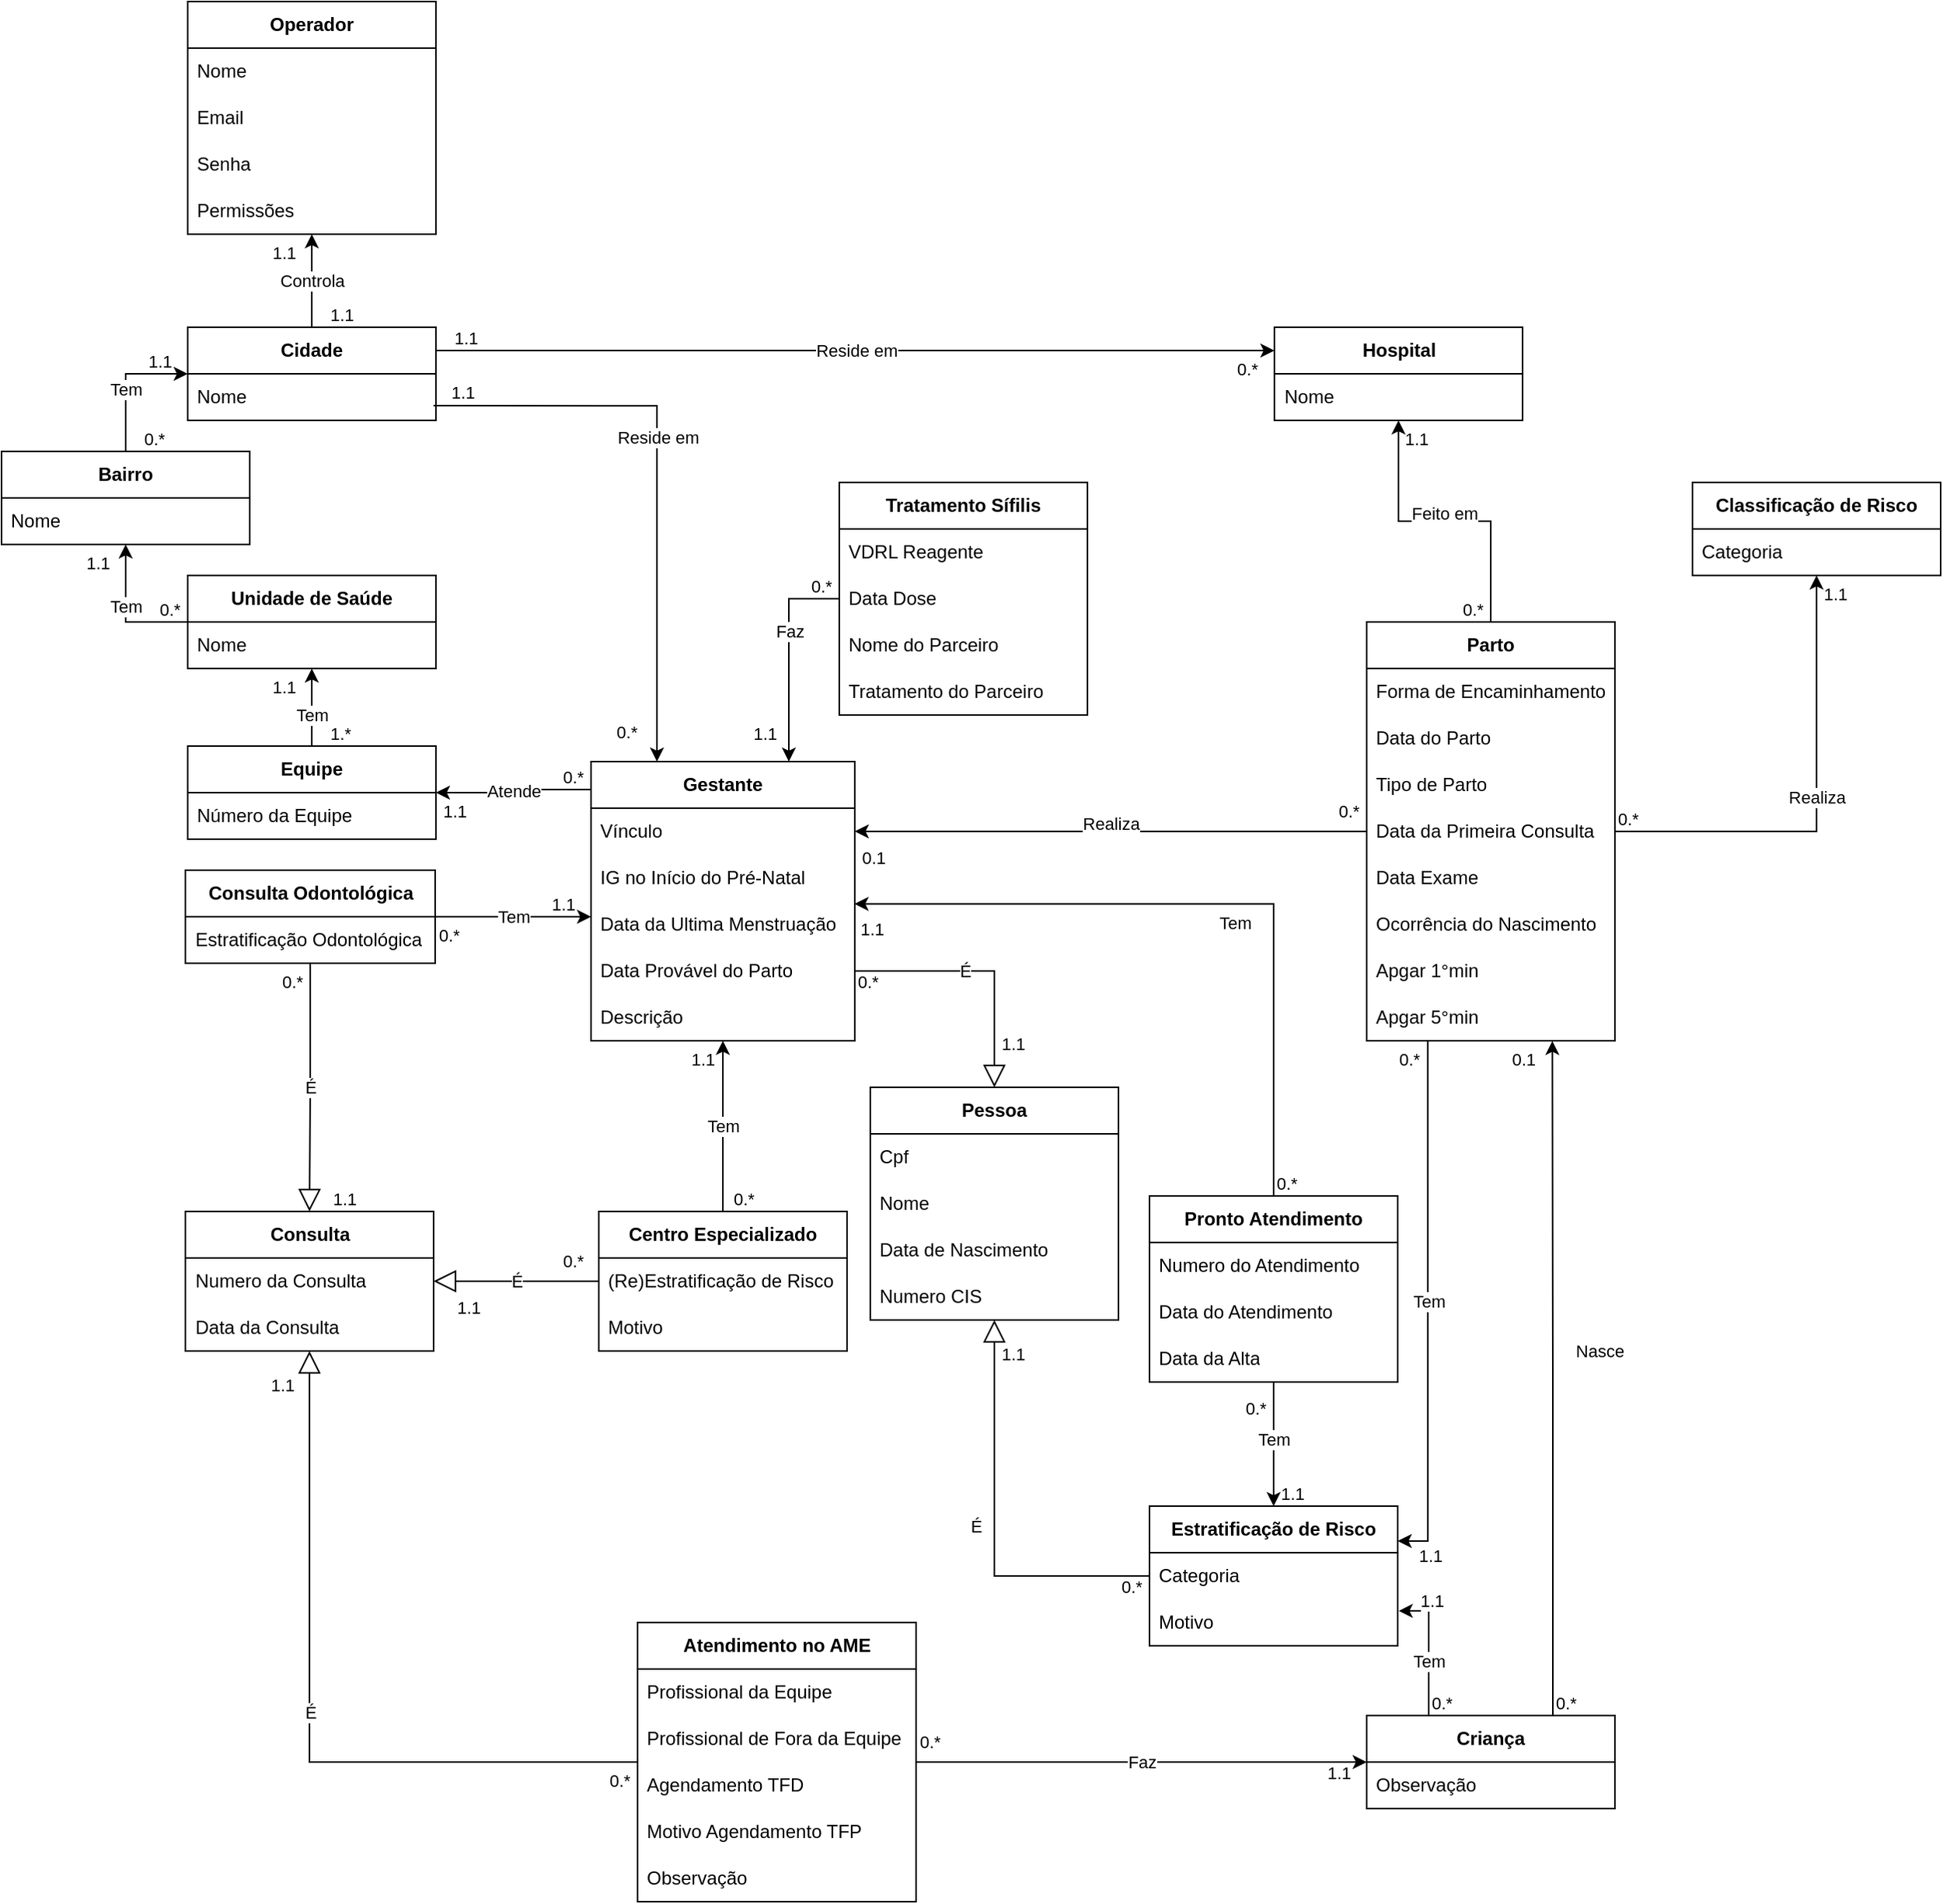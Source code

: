 <mxfile version="24.7.7">
  <diagram name="Page-1" id="a7904f86-f2b4-8e86-fa97-74104820619b">
    <mxGraphModel dx="1395" dy="624" grid="1" gridSize="10" guides="1" tooltips="1" connect="1" arrows="1" fold="1" page="1" pageScale="1" pageWidth="1100" pageHeight="850" background="none" math="0" shadow="0">
      <root>
        <mxCell id="0" />
        <mxCell id="1" parent="0" />
        <mxCell id="aXAF0FD7jm9cenvR7DQU-1" value="&lt;b&gt;Operador&lt;/b&gt;" style="swimlane;fontStyle=0;childLayout=stackLayout;horizontal=1;startSize=30;horizontalStack=0;resizeParent=1;resizeParentMax=0;resizeLast=0;collapsible=1;marginBottom=0;whiteSpace=wrap;html=1;" parent="1" vertex="1">
          <mxGeometry x="240" y="40" width="160" height="150" as="geometry" />
        </mxCell>
        <mxCell id="aXAF0FD7jm9cenvR7DQU-2" value="Nome" style="text;strokeColor=none;fillColor=none;align=left;verticalAlign=middle;spacingLeft=4;spacingRight=4;overflow=hidden;points=[[0,0.5],[1,0.5]];portConstraint=eastwest;rotatable=0;whiteSpace=wrap;html=1;" parent="aXAF0FD7jm9cenvR7DQU-1" vertex="1">
          <mxGeometry y="30" width="160" height="30" as="geometry" />
        </mxCell>
        <mxCell id="aXAF0FD7jm9cenvR7DQU-5" value="Email" style="text;strokeColor=none;fillColor=none;align=left;verticalAlign=middle;spacingLeft=4;spacingRight=4;overflow=hidden;points=[[0,0.5],[1,0.5]];portConstraint=eastwest;rotatable=0;whiteSpace=wrap;html=1;" parent="aXAF0FD7jm9cenvR7DQU-1" vertex="1">
          <mxGeometry y="60" width="160" height="30" as="geometry" />
        </mxCell>
        <mxCell id="aXAF0FD7jm9cenvR7DQU-3" value="Senha" style="text;strokeColor=none;fillColor=none;align=left;verticalAlign=middle;spacingLeft=4;spacingRight=4;overflow=hidden;points=[[0,0.5],[1,0.5]];portConstraint=eastwest;rotatable=0;whiteSpace=wrap;html=1;" parent="aXAF0FD7jm9cenvR7DQU-1" vertex="1">
          <mxGeometry y="90" width="160" height="30" as="geometry" />
        </mxCell>
        <mxCell id="aXAF0FD7jm9cenvR7DQU-4" value="Permissões" style="text;strokeColor=none;fillColor=none;align=left;verticalAlign=middle;spacingLeft=4;spacingRight=4;overflow=hidden;points=[[0,0.5],[1,0.5]];portConstraint=eastwest;rotatable=0;whiteSpace=wrap;html=1;" parent="aXAF0FD7jm9cenvR7DQU-1" vertex="1">
          <mxGeometry y="120" width="160" height="30" as="geometry" />
        </mxCell>
        <mxCell id="aXAF0FD7jm9cenvR7DQU-7" value="&lt;b&gt;Cidade&lt;br&gt;&lt;/b&gt;" style="swimlane;fontStyle=0;childLayout=stackLayout;horizontal=1;startSize=30;horizontalStack=0;resizeParent=1;resizeParentMax=0;resizeLast=0;collapsible=1;marginBottom=0;whiteSpace=wrap;html=1;" parent="1" vertex="1">
          <mxGeometry x="240" y="250" width="160" height="60" as="geometry" />
        </mxCell>
        <mxCell id="aXAF0FD7jm9cenvR7DQU-8" value="Nome" style="text;strokeColor=none;fillColor=none;align=left;verticalAlign=middle;spacingLeft=4;spacingRight=4;overflow=hidden;points=[[0,0.5],[1,0.5]];portConstraint=eastwest;rotatable=0;whiteSpace=wrap;html=1;" parent="aXAF0FD7jm9cenvR7DQU-7" vertex="1">
          <mxGeometry y="30" width="160" height="30" as="geometry" />
        </mxCell>
        <mxCell id="aXAF0FD7jm9cenvR7DQU-16" value="" style="endArrow=classic;html=1;rounded=0;" parent="1" source="aXAF0FD7jm9cenvR7DQU-7" target="aXAF0FD7jm9cenvR7DQU-1" edge="1">
          <mxGeometry relative="1" as="geometry">
            <mxPoint x="410" y="270" as="sourcePoint" />
            <mxPoint x="570" y="270" as="targetPoint" />
          </mxGeometry>
        </mxCell>
        <mxCell id="aXAF0FD7jm9cenvR7DQU-17" value="Controla" style="edgeLabel;resizable=0;html=1;;align=center;verticalAlign=middle;" parent="aXAF0FD7jm9cenvR7DQU-16" connectable="0" vertex="1">
          <mxGeometry relative="1" as="geometry" />
        </mxCell>
        <mxCell id="aXAF0FD7jm9cenvR7DQU-18" value="1.1" style="edgeLabel;resizable=0;html=1;;align=left;verticalAlign=bottom;" parent="aXAF0FD7jm9cenvR7DQU-16" connectable="0" vertex="1">
          <mxGeometry x="-1" relative="1" as="geometry">
            <mxPoint x="10" as="offset" />
          </mxGeometry>
        </mxCell>
        <mxCell id="aXAF0FD7jm9cenvR7DQU-19" value="1.1" style="edgeLabel;resizable=0;html=1;;align=right;verticalAlign=bottom;rotation=0;" parent="aXAF0FD7jm9cenvR7DQU-16" connectable="0" vertex="1">
          <mxGeometry x="1" relative="1" as="geometry">
            <mxPoint x="-10" y="20" as="offset" />
          </mxGeometry>
        </mxCell>
        <mxCell id="aXAF0FD7jm9cenvR7DQU-22" value="&lt;b&gt;Bairro&lt;/b&gt;" style="swimlane;fontStyle=0;childLayout=stackLayout;horizontal=1;startSize=30;horizontalStack=0;resizeParent=1;resizeParentMax=0;resizeLast=0;collapsible=1;marginBottom=0;whiteSpace=wrap;html=1;" parent="1" vertex="1">
          <mxGeometry x="120" y="330" width="160" height="60" as="geometry" />
        </mxCell>
        <mxCell id="aXAF0FD7jm9cenvR7DQU-23" value="Nome" style="text;strokeColor=none;fillColor=none;align=left;verticalAlign=middle;spacingLeft=4;spacingRight=4;overflow=hidden;points=[[0,0.5],[1,0.5]];portConstraint=eastwest;rotatable=0;whiteSpace=wrap;html=1;" parent="aXAF0FD7jm9cenvR7DQU-22" vertex="1">
          <mxGeometry y="30" width="160" height="30" as="geometry" />
        </mxCell>
        <mxCell id="aXAF0FD7jm9cenvR7DQU-26" value="" style="endArrow=classic;html=1;rounded=0;edgeStyle=orthogonalEdgeStyle;entryX=0;entryY=0.5;entryDx=0;entryDy=0;" parent="1" source="aXAF0FD7jm9cenvR7DQU-22" target="aXAF0FD7jm9cenvR7DQU-7" edge="1">
          <mxGeometry relative="1" as="geometry">
            <mxPoint x="100" y="270" as="sourcePoint" />
            <mxPoint x="100" y="210" as="targetPoint" />
          </mxGeometry>
        </mxCell>
        <mxCell id="aXAF0FD7jm9cenvR7DQU-27" value="Tem" style="edgeLabel;resizable=0;html=1;;align=center;verticalAlign=middle;" parent="aXAF0FD7jm9cenvR7DQU-26" connectable="0" vertex="1">
          <mxGeometry relative="1" as="geometry">
            <mxPoint y="5" as="offset" />
          </mxGeometry>
        </mxCell>
        <mxCell id="aXAF0FD7jm9cenvR7DQU-28" value="0.*" style="edgeLabel;resizable=0;html=1;;align=left;verticalAlign=bottom;" parent="aXAF0FD7jm9cenvR7DQU-26" connectable="0" vertex="1">
          <mxGeometry x="-1" relative="1" as="geometry">
            <mxPoint x="10" as="offset" />
          </mxGeometry>
        </mxCell>
        <mxCell id="aXAF0FD7jm9cenvR7DQU-29" value="1.1" style="edgeLabel;resizable=0;html=1;;align=right;verticalAlign=bottom;rotation=0;" parent="aXAF0FD7jm9cenvR7DQU-26" connectable="0" vertex="1">
          <mxGeometry x="1" relative="1" as="geometry">
            <mxPoint x="-10" as="offset" />
          </mxGeometry>
        </mxCell>
        <mxCell id="aXAF0FD7jm9cenvR7DQU-31" value="&lt;b&gt;Unidade de Saúde&lt;br&gt;&lt;/b&gt;" style="swimlane;fontStyle=0;childLayout=stackLayout;horizontal=1;startSize=30;horizontalStack=0;resizeParent=1;resizeParentMax=0;resizeLast=0;collapsible=1;marginBottom=0;whiteSpace=wrap;html=1;" parent="1" vertex="1">
          <mxGeometry x="240" y="410" width="160" height="60" as="geometry" />
        </mxCell>
        <mxCell id="aXAF0FD7jm9cenvR7DQU-32" value="Nome" style="text;strokeColor=none;fillColor=none;align=left;verticalAlign=middle;spacingLeft=4;spacingRight=4;overflow=hidden;points=[[0,0.5],[1,0.5]];portConstraint=eastwest;rotatable=0;whiteSpace=wrap;html=1;" parent="aXAF0FD7jm9cenvR7DQU-31" vertex="1">
          <mxGeometry y="30" width="160" height="30" as="geometry" />
        </mxCell>
        <mxCell id="aXAF0FD7jm9cenvR7DQU-39" value="" style="endArrow=classic;html=1;rounded=0;edgeStyle=orthogonalEdgeStyle;exitX=0;exitY=0.5;exitDx=0;exitDy=0;" parent="1" source="aXAF0FD7jm9cenvR7DQU-31" target="aXAF0FD7jm9cenvR7DQU-22" edge="1">
          <mxGeometry relative="1" as="geometry">
            <mxPoint x="210" y="340" as="sourcePoint" />
            <mxPoint x="250" y="290" as="targetPoint" />
          </mxGeometry>
        </mxCell>
        <mxCell id="aXAF0FD7jm9cenvR7DQU-40" value="Tem" style="edgeLabel;resizable=0;html=1;;align=center;verticalAlign=middle;" parent="aXAF0FD7jm9cenvR7DQU-39" connectable="0" vertex="1">
          <mxGeometry relative="1" as="geometry">
            <mxPoint y="-5" as="offset" />
          </mxGeometry>
        </mxCell>
        <mxCell id="aXAF0FD7jm9cenvR7DQU-41" value="0.*" style="edgeLabel;resizable=0;html=1;;align=left;verticalAlign=bottom;" parent="aXAF0FD7jm9cenvR7DQU-39" connectable="0" vertex="1">
          <mxGeometry x="-1" relative="1" as="geometry">
            <mxPoint x="-20" as="offset" />
          </mxGeometry>
        </mxCell>
        <mxCell id="aXAF0FD7jm9cenvR7DQU-42" value="1.1" style="edgeLabel;resizable=0;html=1;;align=right;verticalAlign=bottom;rotation=0;" parent="aXAF0FD7jm9cenvR7DQU-39" connectable="0" vertex="1">
          <mxGeometry x="1" relative="1" as="geometry">
            <mxPoint x="-10" y="20" as="offset" />
          </mxGeometry>
        </mxCell>
        <mxCell id="aXAF0FD7jm9cenvR7DQU-48" value="&lt;div&gt;&lt;b&gt;Equipe&lt;/b&gt;&lt;/div&gt;" style="swimlane;fontStyle=0;childLayout=stackLayout;horizontal=1;startSize=30;horizontalStack=0;resizeParent=1;resizeParentMax=0;resizeLast=0;collapsible=1;marginBottom=0;whiteSpace=wrap;html=1;" parent="1" vertex="1">
          <mxGeometry x="240" y="520" width="160" height="60" as="geometry" />
        </mxCell>
        <mxCell id="aXAF0FD7jm9cenvR7DQU-49" value="Número da Equipe" style="text;strokeColor=none;fillColor=none;align=left;verticalAlign=middle;spacingLeft=4;spacingRight=4;overflow=hidden;points=[[0,0.5],[1,0.5]];portConstraint=eastwest;rotatable=0;whiteSpace=wrap;html=1;" parent="aXAF0FD7jm9cenvR7DQU-48" vertex="1">
          <mxGeometry y="30" width="160" height="30" as="geometry" />
        </mxCell>
        <mxCell id="aXAF0FD7jm9cenvR7DQU-50" value="" style="endArrow=classic;html=1;rounded=0;edgeStyle=orthogonalEdgeStyle;" parent="1" source="aXAF0FD7jm9cenvR7DQU-48" target="aXAF0FD7jm9cenvR7DQU-31" edge="1">
          <mxGeometry relative="1" as="geometry">
            <mxPoint x="250" y="450" as="sourcePoint" />
            <mxPoint x="210" y="400" as="targetPoint" />
          </mxGeometry>
        </mxCell>
        <mxCell id="aXAF0FD7jm9cenvR7DQU-51" value="Tem" style="edgeLabel;resizable=0;html=1;;align=center;verticalAlign=middle;" parent="aXAF0FD7jm9cenvR7DQU-50" connectable="0" vertex="1">
          <mxGeometry relative="1" as="geometry">
            <mxPoint y="5" as="offset" />
          </mxGeometry>
        </mxCell>
        <mxCell id="aXAF0FD7jm9cenvR7DQU-52" value="1.*" style="edgeLabel;resizable=0;html=1;;align=left;verticalAlign=bottom;" parent="aXAF0FD7jm9cenvR7DQU-50" connectable="0" vertex="1">
          <mxGeometry x="-1" relative="1" as="geometry">
            <mxPoint x="10" as="offset" />
          </mxGeometry>
        </mxCell>
        <mxCell id="aXAF0FD7jm9cenvR7DQU-53" value="1.1" style="edgeLabel;resizable=0;html=1;;align=right;verticalAlign=bottom;rotation=0;" parent="aXAF0FD7jm9cenvR7DQU-50" connectable="0" vertex="1">
          <mxGeometry x="1" relative="1" as="geometry">
            <mxPoint x="-10" y="20" as="offset" />
          </mxGeometry>
        </mxCell>
        <mxCell id="aXAF0FD7jm9cenvR7DQU-55" value="&lt;b&gt;Hospital&lt;/b&gt;" style="swimlane;fontStyle=0;childLayout=stackLayout;horizontal=1;startSize=30;horizontalStack=0;resizeParent=1;resizeParentMax=0;resizeLast=0;collapsible=1;marginBottom=0;whiteSpace=wrap;html=1;" parent="1" vertex="1">
          <mxGeometry x="940.5" y="250" width="160" height="60" as="geometry" />
        </mxCell>
        <mxCell id="aXAF0FD7jm9cenvR7DQU-56" value="Nome" style="text;strokeColor=none;fillColor=none;align=left;verticalAlign=middle;spacingLeft=4;spacingRight=4;overflow=hidden;points=[[0,0.5],[1,0.5]];portConstraint=eastwest;rotatable=0;whiteSpace=wrap;html=1;" parent="aXAF0FD7jm9cenvR7DQU-55" vertex="1">
          <mxGeometry y="30" width="160" height="30" as="geometry" />
        </mxCell>
        <mxCell id="aXAF0FD7jm9cenvR7DQU-64" value="&lt;b&gt;Gestante&lt;br&gt;&lt;/b&gt;" style="swimlane;fontStyle=0;childLayout=stackLayout;horizontal=1;startSize=30;horizontalStack=0;resizeParent=1;resizeParentMax=0;resizeLast=0;collapsible=1;marginBottom=0;whiteSpace=wrap;html=1;" parent="1" vertex="1">
          <mxGeometry x="500" y="530" width="170" height="180" as="geometry" />
        </mxCell>
        <mxCell id="aXAF0FD7jm9cenvR7DQU-75" value="Vínculo" style="text;strokeColor=none;fillColor=none;align=left;verticalAlign=middle;spacingLeft=4;spacingRight=4;overflow=hidden;points=[[0,0.5],[1,0.5]];portConstraint=eastwest;rotatable=0;whiteSpace=wrap;html=1;" parent="aXAF0FD7jm9cenvR7DQU-64" vertex="1">
          <mxGeometry y="30" width="170" height="30" as="geometry" />
        </mxCell>
        <mxCell id="aXAF0FD7jm9cenvR7DQU-76" value="IG no Início do Pré-Natal" style="text;strokeColor=none;fillColor=none;align=left;verticalAlign=middle;spacingLeft=4;spacingRight=4;overflow=hidden;points=[[0,0.5],[1,0.5]];portConstraint=eastwest;rotatable=0;whiteSpace=wrap;html=1;" parent="aXAF0FD7jm9cenvR7DQU-64" vertex="1">
          <mxGeometry y="60" width="170" height="30" as="geometry" />
        </mxCell>
        <mxCell id="aXAF0FD7jm9cenvR7DQU-77" value="Data da Ultima Menstruação" style="text;strokeColor=none;fillColor=none;align=left;verticalAlign=middle;spacingLeft=4;spacingRight=4;overflow=hidden;points=[[0,0.5],[1,0.5]];portConstraint=eastwest;rotatable=0;whiteSpace=wrap;html=1;" parent="aXAF0FD7jm9cenvR7DQU-64" vertex="1">
          <mxGeometry y="90" width="170" height="30" as="geometry" />
        </mxCell>
        <mxCell id="aXAF0FD7jm9cenvR7DQU-78" value="Data Provável do Parto" style="text;strokeColor=none;fillColor=none;align=left;verticalAlign=middle;spacingLeft=4;spacingRight=4;overflow=hidden;points=[[0,0.5],[1,0.5]];portConstraint=eastwest;rotatable=0;whiteSpace=wrap;html=1;" parent="aXAF0FD7jm9cenvR7DQU-64" vertex="1">
          <mxGeometry y="120" width="170" height="30" as="geometry" />
        </mxCell>
        <mxCell id="aXAF0FD7jm9cenvR7DQU-80" value="Descrição" style="text;strokeColor=none;fillColor=none;align=left;verticalAlign=middle;spacingLeft=4;spacingRight=4;overflow=hidden;points=[[0,0.5],[1,0.5]];portConstraint=eastwest;rotatable=0;whiteSpace=wrap;html=1;" parent="aXAF0FD7jm9cenvR7DQU-64" vertex="1">
          <mxGeometry y="150" width="170" height="30" as="geometry" />
        </mxCell>
        <mxCell id="aXAF0FD7jm9cenvR7DQU-82" value="" style="endArrow=classic;html=1;rounded=0;edgeStyle=orthogonalEdgeStyle;exitX=0.001;exitY=0.1;exitDx=0;exitDy=0;exitPerimeter=0;" parent="1" source="aXAF0FD7jm9cenvR7DQU-64" target="aXAF0FD7jm9cenvR7DQU-48" edge="1">
          <mxGeometry relative="1" as="geometry">
            <mxPoint x="570.0" y="810" as="sourcePoint" />
            <mxPoint x="570.0" y="750" as="targetPoint" />
          </mxGeometry>
        </mxCell>
        <mxCell id="aXAF0FD7jm9cenvR7DQU-83" value="Atende" style="edgeLabel;resizable=0;html=1;;align=center;verticalAlign=middle;" parent="aXAF0FD7jm9cenvR7DQU-82" connectable="0" vertex="1">
          <mxGeometry relative="1" as="geometry" />
        </mxCell>
        <mxCell id="aXAF0FD7jm9cenvR7DQU-84" value="0.*" style="edgeLabel;resizable=0;html=1;;align=left;verticalAlign=bottom;" parent="aXAF0FD7jm9cenvR7DQU-82" connectable="0" vertex="1">
          <mxGeometry x="-1" relative="1" as="geometry">
            <mxPoint x="-20" as="offset" />
          </mxGeometry>
        </mxCell>
        <mxCell id="aXAF0FD7jm9cenvR7DQU-85" value="1.1" style="edgeLabel;resizable=0;html=1;;align=right;verticalAlign=bottom;rotation=0;" parent="aXAF0FD7jm9cenvR7DQU-82" connectable="0" vertex="1">
          <mxGeometry x="1" relative="1" as="geometry">
            <mxPoint x="20" y="20" as="offset" />
          </mxGeometry>
        </mxCell>
        <mxCell id="aXAF0FD7jm9cenvR7DQU-95" value="&lt;b&gt;Consulta Odontológica&lt;/b&gt;" style="swimlane;fontStyle=0;childLayout=stackLayout;horizontal=1;startSize=30;horizontalStack=0;resizeParent=1;resizeParentMax=0;resizeLast=0;collapsible=1;marginBottom=0;whiteSpace=wrap;html=1;" parent="1" vertex="1">
          <mxGeometry x="238.5" y="600" width="161" height="60" as="geometry" />
        </mxCell>
        <mxCell id="aXAF0FD7jm9cenvR7DQU-96" value="Estratificação Odontológica" style="text;strokeColor=none;fillColor=none;align=left;verticalAlign=middle;spacingLeft=4;spacingRight=4;overflow=hidden;points=[[0,0.5],[1,0.5]];portConstraint=eastwest;rotatable=0;whiteSpace=wrap;html=1;" parent="aXAF0FD7jm9cenvR7DQU-95" vertex="1">
          <mxGeometry y="30" width="161" height="30" as="geometry" />
        </mxCell>
        <mxCell id="aXAF0FD7jm9cenvR7DQU-103" value="&lt;b&gt;Centro Especializado&lt;br&gt;&lt;/b&gt;" style="swimlane;fontStyle=0;childLayout=stackLayout;horizontal=1;startSize=30;horizontalStack=0;resizeParent=1;resizeParentMax=0;resizeLast=0;collapsible=1;marginBottom=0;whiteSpace=wrap;html=1;" parent="1" vertex="1">
          <mxGeometry x="505" y="820" width="160" height="90" as="geometry" />
        </mxCell>
        <mxCell id="aXAF0FD7jm9cenvR7DQU-104" value="(Re)Estratificação de Risco" style="text;strokeColor=none;fillColor=none;align=left;verticalAlign=middle;spacingLeft=4;spacingRight=4;overflow=hidden;points=[[0,0.5],[1,0.5]];portConstraint=eastwest;rotatable=0;whiteSpace=wrap;html=1;" parent="aXAF0FD7jm9cenvR7DQU-103" vertex="1">
          <mxGeometry y="30" width="160" height="30" as="geometry" />
        </mxCell>
        <mxCell id="aXAF0FD7jm9cenvR7DQU-105" value="Motivo" style="text;strokeColor=none;fillColor=none;align=left;verticalAlign=middle;spacingLeft=4;spacingRight=4;overflow=hidden;points=[[0,0.5],[1,0.5]];portConstraint=eastwest;rotatable=0;whiteSpace=wrap;html=1;" parent="aXAF0FD7jm9cenvR7DQU-103" vertex="1">
          <mxGeometry y="60" width="160" height="30" as="geometry" />
        </mxCell>
        <mxCell id="aXAF0FD7jm9cenvR7DQU-107" value="&lt;b&gt;Consulta&lt;br&gt;&lt;/b&gt;" style="swimlane;fontStyle=0;childLayout=stackLayout;horizontal=1;startSize=30;horizontalStack=0;resizeParent=1;resizeParentMax=0;resizeLast=0;collapsible=1;marginBottom=0;whiteSpace=wrap;html=1;" parent="1" vertex="1">
          <mxGeometry x="238.5" y="820" width="160" height="90" as="geometry" />
        </mxCell>
        <mxCell id="aXAF0FD7jm9cenvR7DQU-108" value="Numero da Consulta" style="text;strokeColor=none;fillColor=none;align=left;verticalAlign=middle;spacingLeft=4;spacingRight=4;overflow=hidden;points=[[0,0.5],[1,0.5]];portConstraint=eastwest;rotatable=0;whiteSpace=wrap;html=1;" parent="aXAF0FD7jm9cenvR7DQU-107" vertex="1">
          <mxGeometry y="30" width="160" height="30" as="geometry" />
        </mxCell>
        <mxCell id="aXAF0FD7jm9cenvR7DQU-109" value="Data da Consulta" style="text;strokeColor=none;fillColor=none;align=left;verticalAlign=middle;spacingLeft=4;spacingRight=4;overflow=hidden;points=[[0,0.5],[1,0.5]];portConstraint=eastwest;rotatable=0;whiteSpace=wrap;html=1;" parent="aXAF0FD7jm9cenvR7DQU-107" vertex="1">
          <mxGeometry y="60" width="160" height="30" as="geometry" />
        </mxCell>
        <mxCell id="aXAF0FD7jm9cenvR7DQU-110" value="&lt;b&gt;Atendimento no AME&lt;br&gt;&lt;/b&gt;" style="swimlane;fontStyle=0;childLayout=stackLayout;horizontal=1;startSize=30;horizontalStack=0;resizeParent=1;resizeParentMax=0;resizeLast=0;collapsible=1;marginBottom=0;whiteSpace=wrap;html=1;" parent="1" vertex="1">
          <mxGeometry x="530" y="1085" width="179.5" height="180" as="geometry" />
        </mxCell>
        <mxCell id="aXAF0FD7jm9cenvR7DQU-111" value="Profissional da Equipe" style="text;strokeColor=none;fillColor=none;align=left;verticalAlign=middle;spacingLeft=4;spacingRight=4;overflow=hidden;points=[[0,0.5],[1,0.5]];portConstraint=eastwest;rotatable=0;whiteSpace=wrap;html=1;" parent="aXAF0FD7jm9cenvR7DQU-110" vertex="1">
          <mxGeometry y="30" width="179.5" height="30" as="geometry" />
        </mxCell>
        <mxCell id="aXAF0FD7jm9cenvR7DQU-112" value="Profissional de Fora da Equipe" style="text;strokeColor=none;fillColor=none;align=left;verticalAlign=middle;spacingLeft=4;spacingRight=4;overflow=hidden;points=[[0,0.5],[1,0.5]];portConstraint=eastwest;rotatable=0;whiteSpace=wrap;html=1;" parent="aXAF0FD7jm9cenvR7DQU-110" vertex="1">
          <mxGeometry y="60" width="179.5" height="30" as="geometry" />
        </mxCell>
        <mxCell id="aXAF0FD7jm9cenvR7DQU-113" value="Agendamento TFD" style="text;strokeColor=none;fillColor=none;align=left;verticalAlign=middle;spacingLeft=4;spacingRight=4;overflow=hidden;points=[[0,0.5],[1,0.5]];portConstraint=eastwest;rotatable=0;whiteSpace=wrap;html=1;" parent="aXAF0FD7jm9cenvR7DQU-110" vertex="1">
          <mxGeometry y="90" width="179.5" height="30" as="geometry" />
        </mxCell>
        <mxCell id="aXAF0FD7jm9cenvR7DQU-115" value="Motivo Agendamento TFP" style="text;strokeColor=none;fillColor=none;align=left;verticalAlign=middle;spacingLeft=4;spacingRight=4;overflow=hidden;points=[[0,0.5],[1,0.5]];portConstraint=eastwest;rotatable=0;whiteSpace=wrap;html=1;" parent="aXAF0FD7jm9cenvR7DQU-110" vertex="1">
          <mxGeometry y="120" width="179.5" height="30" as="geometry" />
        </mxCell>
        <mxCell id="aXAF0FD7jm9cenvR7DQU-116" value="Observação" style="text;strokeColor=none;fillColor=none;align=left;verticalAlign=middle;spacingLeft=4;spacingRight=4;overflow=hidden;points=[[0,0.5],[1,0.5]];portConstraint=eastwest;rotatable=0;whiteSpace=wrap;html=1;" parent="aXAF0FD7jm9cenvR7DQU-110" vertex="1">
          <mxGeometry y="150" width="179.5" height="30" as="geometry" />
        </mxCell>
        <mxCell id="aXAF0FD7jm9cenvR7DQU-117" value="&lt;b&gt;Estratificação de Risco&lt;br&gt;&lt;/b&gt;" style="swimlane;fontStyle=0;childLayout=stackLayout;horizontal=1;startSize=30;horizontalStack=0;resizeParent=1;resizeParentMax=0;resizeLast=0;collapsible=1;marginBottom=0;whiteSpace=wrap;html=1;" parent="1" vertex="1">
          <mxGeometry x="860" y="1010" width="160" height="90" as="geometry" />
        </mxCell>
        <mxCell id="aXAF0FD7jm9cenvR7DQU-118" value="Categoria" style="text;strokeColor=none;fillColor=none;align=left;verticalAlign=middle;spacingLeft=4;spacingRight=4;overflow=hidden;points=[[0,0.5],[1,0.5]];portConstraint=eastwest;rotatable=0;whiteSpace=wrap;html=1;" parent="aXAF0FD7jm9cenvR7DQU-117" vertex="1">
          <mxGeometry y="30" width="160" height="30" as="geometry" />
        </mxCell>
        <mxCell id="aXAF0FD7jm9cenvR7DQU-119" value="Motivo" style="text;strokeColor=none;fillColor=none;align=left;verticalAlign=middle;spacingLeft=4;spacingRight=4;overflow=hidden;points=[[0,0.5],[1,0.5]];portConstraint=eastwest;rotatable=0;whiteSpace=wrap;html=1;" parent="aXAF0FD7jm9cenvR7DQU-117" vertex="1">
          <mxGeometry y="60" width="160" height="30" as="geometry" />
        </mxCell>
        <mxCell id="aXAF0FD7jm9cenvR7DQU-120" value="&lt;b&gt;Criança&lt;br&gt;&lt;/b&gt;" style="swimlane;fontStyle=0;childLayout=stackLayout;horizontal=1;startSize=30;horizontalStack=0;resizeParent=1;resizeParentMax=0;resizeLast=0;collapsible=1;marginBottom=0;whiteSpace=wrap;html=1;" parent="1" vertex="1">
          <mxGeometry x="1000" y="1145" width="160" height="60" as="geometry" />
        </mxCell>
        <mxCell id="aXAF0FD7jm9cenvR7DQU-124" value="Observação" style="text;strokeColor=none;fillColor=none;align=left;verticalAlign=middle;spacingLeft=4;spacingRight=4;overflow=hidden;points=[[0,0.5],[1,0.5]];portConstraint=eastwest;rotatable=0;whiteSpace=wrap;html=1;" parent="aXAF0FD7jm9cenvR7DQU-120" vertex="1">
          <mxGeometry y="30" width="160" height="30" as="geometry" />
        </mxCell>
        <mxCell id="aXAF0FD7jm9cenvR7DQU-126" value="&lt;b&gt;Pronto Atendimento&lt;br&gt;&lt;/b&gt;" style="swimlane;fontStyle=0;childLayout=stackLayout;horizontal=1;startSize=30;horizontalStack=0;resizeParent=1;resizeParentMax=0;resizeLast=0;collapsible=1;marginBottom=0;whiteSpace=wrap;html=1;" parent="1" vertex="1">
          <mxGeometry x="860" y="810" width="160" height="120" as="geometry" />
        </mxCell>
        <mxCell id="aXAF0FD7jm9cenvR7DQU-127" value="Numero do Atendimento" style="text;strokeColor=none;fillColor=none;align=left;verticalAlign=middle;spacingLeft=4;spacingRight=4;overflow=hidden;points=[[0,0.5],[1,0.5]];portConstraint=eastwest;rotatable=0;whiteSpace=wrap;html=1;" parent="aXAF0FD7jm9cenvR7DQU-126" vertex="1">
          <mxGeometry y="30" width="160" height="30" as="geometry" />
        </mxCell>
        <mxCell id="aXAF0FD7jm9cenvR7DQU-129" value="Data do Atendimento" style="text;strokeColor=none;fillColor=none;align=left;verticalAlign=middle;spacingLeft=4;spacingRight=4;overflow=hidden;points=[[0,0.5],[1,0.5]];portConstraint=eastwest;rotatable=0;whiteSpace=wrap;html=1;" parent="aXAF0FD7jm9cenvR7DQU-126" vertex="1">
          <mxGeometry y="60" width="160" height="30" as="geometry" />
        </mxCell>
        <mxCell id="aXAF0FD7jm9cenvR7DQU-130" value="&lt;div&gt;Data da Alta&lt;/div&gt;" style="text;strokeColor=none;fillColor=none;align=left;verticalAlign=middle;spacingLeft=4;spacingRight=4;overflow=hidden;points=[[0,0.5],[1,0.5]];portConstraint=eastwest;rotatable=0;whiteSpace=wrap;html=1;" parent="aXAF0FD7jm9cenvR7DQU-126" vertex="1">
          <mxGeometry y="90" width="160" height="30" as="geometry" />
        </mxCell>
        <mxCell id="aXAF0FD7jm9cenvR7DQU-131" value="&lt;b&gt;Parto&lt;br&gt;&lt;/b&gt;" style="swimlane;fontStyle=0;childLayout=stackLayout;horizontal=1;startSize=30;horizontalStack=0;resizeParent=1;resizeParentMax=0;resizeLast=0;collapsible=1;marginBottom=0;whiteSpace=wrap;html=1;" parent="1" vertex="1">
          <mxGeometry x="1000" y="440" width="160" height="270" as="geometry" />
        </mxCell>
        <mxCell id="aXAF0FD7jm9cenvR7DQU-132" value="Forma de Encaminhamento" style="text;strokeColor=none;fillColor=none;align=left;verticalAlign=middle;spacingLeft=4;spacingRight=4;overflow=hidden;points=[[0,0.5],[1,0.5]];portConstraint=eastwest;rotatable=0;whiteSpace=wrap;html=1;" parent="aXAF0FD7jm9cenvR7DQU-131" vertex="1">
          <mxGeometry y="30" width="160" height="30" as="geometry" />
        </mxCell>
        <mxCell id="aXAF0FD7jm9cenvR7DQU-133" value="Data do Parto" style="text;strokeColor=none;fillColor=none;align=left;verticalAlign=middle;spacingLeft=4;spacingRight=4;overflow=hidden;points=[[0,0.5],[1,0.5]];portConstraint=eastwest;rotatable=0;whiteSpace=wrap;html=1;" parent="aXAF0FD7jm9cenvR7DQU-131" vertex="1">
          <mxGeometry y="60" width="160" height="30" as="geometry" />
        </mxCell>
        <mxCell id="aXAF0FD7jm9cenvR7DQU-135" value="Tipo de Parto" style="text;strokeColor=none;fillColor=none;align=left;verticalAlign=middle;spacingLeft=4;spacingRight=4;overflow=hidden;points=[[0,0.5],[1,0.5]];portConstraint=eastwest;rotatable=0;whiteSpace=wrap;html=1;" parent="aXAF0FD7jm9cenvR7DQU-131" vertex="1">
          <mxGeometry y="90" width="160" height="30" as="geometry" />
        </mxCell>
        <mxCell id="aXAF0FD7jm9cenvR7DQU-136" value="Data da Primeira Consulta" style="text;strokeColor=none;fillColor=none;align=left;verticalAlign=middle;spacingLeft=4;spacingRight=4;overflow=hidden;points=[[0,0.5],[1,0.5]];portConstraint=eastwest;rotatable=0;whiteSpace=wrap;html=1;" parent="aXAF0FD7jm9cenvR7DQU-131" vertex="1">
          <mxGeometry y="120" width="160" height="30" as="geometry" />
        </mxCell>
        <mxCell id="aXAF0FD7jm9cenvR7DQU-137" value="Data Exame" style="text;strokeColor=none;fillColor=none;align=left;verticalAlign=middle;spacingLeft=4;spacingRight=4;overflow=hidden;points=[[0,0.5],[1,0.5]];portConstraint=eastwest;rotatable=0;whiteSpace=wrap;html=1;" parent="aXAF0FD7jm9cenvR7DQU-131" vertex="1">
          <mxGeometry y="150" width="160" height="30" as="geometry" />
        </mxCell>
        <mxCell id="aXAF0FD7jm9cenvR7DQU-139" value="Ocorrência do Nascimento" style="text;strokeColor=none;fillColor=none;align=left;verticalAlign=middle;spacingLeft=4;spacingRight=4;overflow=hidden;points=[[0,0.5],[1,0.5]];portConstraint=eastwest;rotatable=0;whiteSpace=wrap;html=1;" parent="aXAF0FD7jm9cenvR7DQU-131" vertex="1">
          <mxGeometry y="180" width="160" height="30" as="geometry" />
        </mxCell>
        <mxCell id="aXAF0FD7jm9cenvR7DQU-140" value="Apgar 1°min" style="text;strokeColor=none;fillColor=none;align=left;verticalAlign=middle;spacingLeft=4;spacingRight=4;overflow=hidden;points=[[0,0.5],[1,0.5]];portConstraint=eastwest;rotatable=0;whiteSpace=wrap;html=1;" parent="aXAF0FD7jm9cenvR7DQU-131" vertex="1">
          <mxGeometry y="210" width="160" height="30" as="geometry" />
        </mxCell>
        <mxCell id="aXAF0FD7jm9cenvR7DQU-141" value="Apgar 5°min" style="text;strokeColor=none;fillColor=none;align=left;verticalAlign=middle;spacingLeft=4;spacingRight=4;overflow=hidden;points=[[0,0.5],[1,0.5]];portConstraint=eastwest;rotatable=0;whiteSpace=wrap;html=1;" parent="aXAF0FD7jm9cenvR7DQU-131" vertex="1">
          <mxGeometry y="240" width="160" height="30" as="geometry" />
        </mxCell>
        <mxCell id="aXAF0FD7jm9cenvR7DQU-142" value="&lt;b&gt;Tratamento Sífilis&lt;br&gt;&lt;/b&gt;" style="swimlane;fontStyle=0;childLayout=stackLayout;horizontal=1;startSize=30;horizontalStack=0;resizeParent=1;resizeParentMax=0;resizeLast=0;collapsible=1;marginBottom=0;whiteSpace=wrap;html=1;" parent="1" vertex="1">
          <mxGeometry x="660" y="350" width="160" height="150" as="geometry" />
        </mxCell>
        <mxCell id="aXAF0FD7jm9cenvR7DQU-143" value="VDRL Reagente" style="text;strokeColor=none;fillColor=none;align=left;verticalAlign=middle;spacingLeft=4;spacingRight=4;overflow=hidden;points=[[0,0.5],[1,0.5]];portConstraint=eastwest;rotatable=0;whiteSpace=wrap;html=1;" parent="aXAF0FD7jm9cenvR7DQU-142" vertex="1">
          <mxGeometry y="30" width="160" height="30" as="geometry" />
        </mxCell>
        <mxCell id="aXAF0FD7jm9cenvR7DQU-144" value="Data Dose" style="text;strokeColor=none;fillColor=none;align=left;verticalAlign=middle;spacingLeft=4;spacingRight=4;overflow=hidden;points=[[0,0.5],[1,0.5]];portConstraint=eastwest;rotatable=0;whiteSpace=wrap;html=1;" parent="aXAF0FD7jm9cenvR7DQU-142" vertex="1">
          <mxGeometry y="60" width="160" height="30" as="geometry" />
        </mxCell>
        <mxCell id="aXAF0FD7jm9cenvR7DQU-149" value="Nome do Parceiro" style="text;strokeColor=none;fillColor=none;align=left;verticalAlign=middle;spacingLeft=4;spacingRight=4;overflow=hidden;points=[[0,0.5],[1,0.5]];portConstraint=eastwest;rotatable=0;whiteSpace=wrap;html=1;" parent="aXAF0FD7jm9cenvR7DQU-142" vertex="1">
          <mxGeometry y="90" width="160" height="30" as="geometry" />
        </mxCell>
        <mxCell id="aXAF0FD7jm9cenvR7DQU-150" value="Tratamento do Parceiro" style="text;strokeColor=none;fillColor=none;align=left;verticalAlign=middle;spacingLeft=4;spacingRight=4;overflow=hidden;points=[[0,0.5],[1,0.5]];portConstraint=eastwest;rotatable=0;whiteSpace=wrap;html=1;" parent="aXAF0FD7jm9cenvR7DQU-142" vertex="1">
          <mxGeometry y="120" width="160" height="30" as="geometry" />
        </mxCell>
        <mxCell id="aXAF0FD7jm9cenvR7DQU-151" value="&lt;b&gt;Classificação de Risco&lt;br&gt;&lt;/b&gt;" style="swimlane;fontStyle=0;childLayout=stackLayout;horizontal=1;startSize=30;horizontalStack=0;resizeParent=1;resizeParentMax=0;resizeLast=0;collapsible=1;marginBottom=0;whiteSpace=wrap;html=1;" parent="1" vertex="1">
          <mxGeometry x="1210" y="350" width="160" height="60" as="geometry" />
        </mxCell>
        <mxCell id="aXAF0FD7jm9cenvR7DQU-155" value="Categoria" style="text;strokeColor=none;fillColor=none;align=left;verticalAlign=middle;spacingLeft=4;spacingRight=4;overflow=hidden;points=[[0,0.5],[1,0.5]];portConstraint=eastwest;rotatable=0;whiteSpace=wrap;html=1;" parent="aXAF0FD7jm9cenvR7DQU-151" vertex="1">
          <mxGeometry y="30" width="160" height="30" as="geometry" />
        </mxCell>
        <mxCell id="aXAF0FD7jm9cenvR7DQU-167" value="" style="endArrow=classic;html=1;rounded=0;entryX=0.25;entryY=0;entryDx=0;entryDy=0;edgeStyle=orthogonalEdgeStyle;exitX=0.99;exitY=0.685;exitDx=0;exitDy=0;exitPerimeter=0;" parent="1" source="aXAF0FD7jm9cenvR7DQU-8" target="aXAF0FD7jm9cenvR7DQU-64" edge="1">
          <mxGeometry relative="1" as="geometry">
            <mxPoint x="410" y="290" as="sourcePoint" />
            <mxPoint x="650" y="290" as="targetPoint" />
          </mxGeometry>
        </mxCell>
        <mxCell id="aXAF0FD7jm9cenvR7DQU-168" value="Reside em" style="edgeLabel;resizable=0;html=1;;align=center;verticalAlign=middle;" parent="aXAF0FD7jm9cenvR7DQU-167" connectable="0" vertex="1">
          <mxGeometry relative="1" as="geometry">
            <mxPoint y="-23" as="offset" />
          </mxGeometry>
        </mxCell>
        <mxCell id="aXAF0FD7jm9cenvR7DQU-169" value="1.1" style="edgeLabel;resizable=0;html=1;;align=left;verticalAlign=bottom;" parent="aXAF0FD7jm9cenvR7DQU-167" connectable="0" vertex="1">
          <mxGeometry x="-1" relative="1" as="geometry">
            <mxPoint x="10" as="offset" />
          </mxGeometry>
        </mxCell>
        <mxCell id="aXAF0FD7jm9cenvR7DQU-170" value="0.*" style="edgeLabel;resizable=0;html=1;;align=right;verticalAlign=bottom;rotation=0;" parent="aXAF0FD7jm9cenvR7DQU-167" connectable="0" vertex="1">
          <mxGeometry x="1" relative="1" as="geometry">
            <mxPoint x="-12" y="-10" as="offset" />
          </mxGeometry>
        </mxCell>
        <mxCell id="aXAF0FD7jm9cenvR7DQU-173" value="" style="endArrow=classic;html=1;rounded=0;entryX=0;entryY=0.25;entryDx=0;entryDy=0;edgeStyle=orthogonalEdgeStyle;exitX=1;exitY=0.25;exitDx=0;exitDy=0;" parent="1" source="aXAF0FD7jm9cenvR7DQU-7" target="aXAF0FD7jm9cenvR7DQU-55" edge="1">
          <mxGeometry relative="1" as="geometry">
            <mxPoint x="408" y="311" as="sourcePoint" />
            <mxPoint x="553" y="540" as="targetPoint" />
          </mxGeometry>
        </mxCell>
        <mxCell id="aXAF0FD7jm9cenvR7DQU-174" value="Reside em" style="edgeLabel;resizable=0;html=1;;align=center;verticalAlign=middle;" parent="aXAF0FD7jm9cenvR7DQU-173" connectable="0" vertex="1">
          <mxGeometry relative="1" as="geometry" />
        </mxCell>
        <mxCell id="aXAF0FD7jm9cenvR7DQU-175" value="1.1" style="edgeLabel;resizable=0;html=1;;align=left;verticalAlign=bottom;" parent="aXAF0FD7jm9cenvR7DQU-173" connectable="0" vertex="1">
          <mxGeometry x="-1" relative="1" as="geometry">
            <mxPoint x="10" as="offset" />
          </mxGeometry>
        </mxCell>
        <mxCell id="aXAF0FD7jm9cenvR7DQU-176" value="0.*" style="edgeLabel;resizable=0;html=1;;align=right;verticalAlign=bottom;rotation=0;" parent="aXAF0FD7jm9cenvR7DQU-173" connectable="0" vertex="1">
          <mxGeometry x="1" relative="1" as="geometry">
            <mxPoint x="-10" y="20" as="offset" />
          </mxGeometry>
        </mxCell>
        <mxCell id="aXAF0FD7jm9cenvR7DQU-178" value="" style="endArrow=classic;html=1;rounded=0;entryX=0.75;entryY=0;entryDx=0;entryDy=0;edgeStyle=orthogonalEdgeStyle;exitX=0;exitY=0.5;exitDx=0;exitDy=0;" parent="1" source="aXAF0FD7jm9cenvR7DQU-144" target="aXAF0FD7jm9cenvR7DQU-64" edge="1">
          <mxGeometry relative="1" as="geometry">
            <mxPoint x="408" y="311" as="sourcePoint" />
            <mxPoint x="553" y="540" as="targetPoint" />
            <Array as="points">
              <mxPoint x="627" y="425" />
            </Array>
          </mxGeometry>
        </mxCell>
        <mxCell id="aXAF0FD7jm9cenvR7DQU-179" value="Faz" style="edgeLabel;resizable=0;html=1;;align=center;verticalAlign=middle;" parent="aXAF0FD7jm9cenvR7DQU-178" connectable="0" vertex="1">
          <mxGeometry relative="1" as="geometry">
            <mxPoint y="-16" as="offset" />
          </mxGeometry>
        </mxCell>
        <mxCell id="aXAF0FD7jm9cenvR7DQU-180" value="0.*" style="edgeLabel;resizable=0;html=1;;align=left;verticalAlign=bottom;" parent="aXAF0FD7jm9cenvR7DQU-178" connectable="0" vertex="1">
          <mxGeometry x="-1" relative="1" as="geometry">
            <mxPoint x="-20" as="offset" />
          </mxGeometry>
        </mxCell>
        <mxCell id="aXAF0FD7jm9cenvR7DQU-181" value="1.1" style="edgeLabel;resizable=0;html=1;;align=right;verticalAlign=bottom;rotation=0;" parent="aXAF0FD7jm9cenvR7DQU-178" connectable="0" vertex="1">
          <mxGeometry x="1" relative="1" as="geometry">
            <mxPoint x="-7" y="-10" as="offset" />
          </mxGeometry>
        </mxCell>
        <mxCell id="aXAF0FD7jm9cenvR7DQU-187" value="" style="endArrow=classic;html=1;rounded=0;entryX=1;entryY=0.5;entryDx=0;entryDy=0;edgeStyle=orthogonalEdgeStyle;" parent="1" source="aXAF0FD7jm9cenvR7DQU-131" target="aXAF0FD7jm9cenvR7DQU-75" edge="1">
          <mxGeometry relative="1" as="geometry">
            <mxPoint x="720" y="566" as="sourcePoint" />
            <mxPoint x="670" y="575" as="targetPoint" />
          </mxGeometry>
        </mxCell>
        <mxCell id="aXAF0FD7jm9cenvR7DQU-188" value="Realiza" style="edgeLabel;resizable=0;html=1;;align=center;verticalAlign=middle;" parent="aXAF0FD7jm9cenvR7DQU-187" connectable="0" vertex="1">
          <mxGeometry relative="1" as="geometry">
            <mxPoint y="-5" as="offset" />
          </mxGeometry>
        </mxCell>
        <mxCell id="aXAF0FD7jm9cenvR7DQU-189" value="0.*" style="edgeLabel;resizable=0;html=1;;align=left;verticalAlign=bottom;" parent="aXAF0FD7jm9cenvR7DQU-187" connectable="0" vertex="1">
          <mxGeometry x="-1" relative="1" as="geometry">
            <mxPoint x="-20" y="-5" as="offset" />
          </mxGeometry>
        </mxCell>
        <mxCell id="aXAF0FD7jm9cenvR7DQU-190" value="0.1" style="edgeLabel;resizable=0;html=1;;align=right;verticalAlign=bottom;rotation=0;" parent="aXAF0FD7jm9cenvR7DQU-187" connectable="0" vertex="1">
          <mxGeometry x="1" relative="1" as="geometry">
            <mxPoint x="20" y="25" as="offset" />
          </mxGeometry>
        </mxCell>
        <mxCell id="aXAF0FD7jm9cenvR7DQU-193" value="" style="endArrow=classic;html=1;rounded=0;edgeStyle=orthogonalEdgeStyle;" parent="1" source="aXAF0FD7jm9cenvR7DQU-136" target="aXAF0FD7jm9cenvR7DQU-151" edge="1">
          <mxGeometry relative="1" as="geometry">
            <mxPoint x="860" y="615" as="sourcePoint" />
            <mxPoint x="680" y="615" as="targetPoint" />
          </mxGeometry>
        </mxCell>
        <mxCell id="aXAF0FD7jm9cenvR7DQU-194" value="Realiza" style="edgeLabel;resizable=0;html=1;;align=center;verticalAlign=middle;" parent="aXAF0FD7jm9cenvR7DQU-193" connectable="0" vertex="1">
          <mxGeometry relative="1" as="geometry">
            <mxPoint y="-5" as="offset" />
          </mxGeometry>
        </mxCell>
        <mxCell id="aXAF0FD7jm9cenvR7DQU-195" value="0.*" style="edgeLabel;resizable=0;html=1;;align=left;verticalAlign=bottom;" parent="aXAF0FD7jm9cenvR7DQU-193" connectable="0" vertex="1">
          <mxGeometry x="-1" relative="1" as="geometry">
            <mxPoint as="offset" />
          </mxGeometry>
        </mxCell>
        <mxCell id="aXAF0FD7jm9cenvR7DQU-196" value="1.1" style="edgeLabel;resizable=0;html=1;;align=right;verticalAlign=bottom;rotation=0;" parent="aXAF0FD7jm9cenvR7DQU-193" connectable="0" vertex="1">
          <mxGeometry x="1" relative="1" as="geometry">
            <mxPoint x="20" y="20" as="offset" />
          </mxGeometry>
        </mxCell>
        <mxCell id="aXAF0FD7jm9cenvR7DQU-198" value="" style="endArrow=classic;html=1;rounded=0;entryX=0.999;entryY=0.057;entryDx=0;entryDy=0;edgeStyle=orthogonalEdgeStyle;entryPerimeter=0;" parent="1" source="aXAF0FD7jm9cenvR7DQU-126" target="aXAF0FD7jm9cenvR7DQU-77" edge="1">
          <mxGeometry relative="1" as="geometry">
            <mxPoint x="860" y="790" as="sourcePoint" />
            <mxPoint x="680" y="790" as="targetPoint" />
          </mxGeometry>
        </mxCell>
        <mxCell id="aXAF0FD7jm9cenvR7DQU-199" value="Tem" style="edgeLabel;resizable=0;html=1;;align=center;verticalAlign=middle;" parent="aXAF0FD7jm9cenvR7DQU-198" connectable="0" vertex="1">
          <mxGeometry relative="1" as="geometry">
            <mxPoint x="15" y="12" as="offset" />
          </mxGeometry>
        </mxCell>
        <mxCell id="aXAF0FD7jm9cenvR7DQU-200" value="0.*" style="edgeLabel;resizable=0;html=1;;align=left;verticalAlign=bottom;" parent="aXAF0FD7jm9cenvR7DQU-198" connectable="0" vertex="1">
          <mxGeometry x="-1" relative="1" as="geometry">
            <mxPoint as="offset" />
          </mxGeometry>
        </mxCell>
        <mxCell id="aXAF0FD7jm9cenvR7DQU-201" value="1.1" style="edgeLabel;resizable=0;html=1;;align=right;verticalAlign=bottom;rotation=0;" parent="aXAF0FD7jm9cenvR7DQU-198" connectable="0" vertex="1">
          <mxGeometry x="1" relative="1" as="geometry">
            <mxPoint x="20" y="25" as="offset" />
          </mxGeometry>
        </mxCell>
        <mxCell id="aXAF0FD7jm9cenvR7DQU-204" value="" style="endArrow=classic;html=1;rounded=0;entryX=0.5;entryY=0;entryDx=0;entryDy=0;edgeStyle=orthogonalEdgeStyle;" parent="1" source="aXAF0FD7jm9cenvR7DQU-126" target="aXAF0FD7jm9cenvR7DQU-117" edge="1">
          <mxGeometry relative="1" as="geometry">
            <mxPoint x="900.5" y="820" as="sourcePoint" />
            <mxPoint x="800.5" y="750" as="targetPoint" />
          </mxGeometry>
        </mxCell>
        <mxCell id="aXAF0FD7jm9cenvR7DQU-205" value="Tem" style="edgeLabel;resizable=0;html=1;;align=center;verticalAlign=middle;" parent="aXAF0FD7jm9cenvR7DQU-204" connectable="0" vertex="1">
          <mxGeometry relative="1" as="geometry">
            <mxPoint y="-3" as="offset" />
          </mxGeometry>
        </mxCell>
        <mxCell id="aXAF0FD7jm9cenvR7DQU-206" value="0.*" style="edgeLabel;resizable=0;html=1;;align=left;verticalAlign=bottom;" parent="aXAF0FD7jm9cenvR7DQU-204" connectable="0" vertex="1">
          <mxGeometry x="-1" relative="1" as="geometry">
            <mxPoint x="-20" y="25" as="offset" />
          </mxGeometry>
        </mxCell>
        <mxCell id="aXAF0FD7jm9cenvR7DQU-207" value="1.1" style="edgeLabel;resizable=0;html=1;;align=right;verticalAlign=bottom;rotation=0;" parent="aXAF0FD7jm9cenvR7DQU-204" connectable="0" vertex="1">
          <mxGeometry x="1" relative="1" as="geometry">
            <mxPoint x="20" as="offset" />
          </mxGeometry>
        </mxCell>
        <mxCell id="aXAF0FD7jm9cenvR7DQU-213" value="" style="endArrow=classic;html=1;rounded=0;entryX=1;entryY=0.25;entryDx=0;entryDy=0;edgeStyle=orthogonalEdgeStyle;exitX=0.246;exitY=1.003;exitDx=0;exitDy=0;exitPerimeter=0;" parent="1" source="aXAF0FD7jm9cenvR7DQU-141" target="aXAF0FD7jm9cenvR7DQU-117" edge="1">
          <mxGeometry relative="1" as="geometry">
            <mxPoint x="870.5" y="955" as="sourcePoint" />
            <mxPoint x="870.5" y="1030" as="targetPoint" />
          </mxGeometry>
        </mxCell>
        <mxCell id="aXAF0FD7jm9cenvR7DQU-214" value="Tem" style="edgeLabel;resizable=0;html=1;;align=center;verticalAlign=middle;" parent="aXAF0FD7jm9cenvR7DQU-213" connectable="0" vertex="1">
          <mxGeometry relative="1" as="geometry">
            <mxPoint y="-3" as="offset" />
          </mxGeometry>
        </mxCell>
        <mxCell id="aXAF0FD7jm9cenvR7DQU-215" value="0.*" style="edgeLabel;resizable=0;html=1;;align=left;verticalAlign=bottom;" parent="aXAF0FD7jm9cenvR7DQU-213" connectable="0" vertex="1">
          <mxGeometry x="-1" relative="1" as="geometry">
            <mxPoint x="-20" y="20" as="offset" />
          </mxGeometry>
        </mxCell>
        <mxCell id="aXAF0FD7jm9cenvR7DQU-216" value="1.1" style="edgeLabel;resizable=0;html=1;;align=right;verticalAlign=bottom;rotation=0;" parent="aXAF0FD7jm9cenvR7DQU-213" connectable="0" vertex="1">
          <mxGeometry x="1" relative="1" as="geometry">
            <mxPoint x="30" y="18" as="offset" />
          </mxGeometry>
        </mxCell>
        <mxCell id="aXAF0FD7jm9cenvR7DQU-217" value="" style="endArrow=classic;html=1;rounded=0;edgeStyle=orthogonalEdgeStyle;exitX=0.75;exitY=0;exitDx=0;exitDy=0;entryX=0.748;entryY=1.003;entryDx=0;entryDy=0;entryPerimeter=0;" parent="1" source="aXAF0FD7jm9cenvR7DQU-120" target="aXAF0FD7jm9cenvR7DQU-141" edge="1">
          <mxGeometry relative="1" as="geometry">
            <mxPoint x="1047.5" y="1090" as="sourcePoint" />
            <mxPoint x="1003.5" y="750" as="targetPoint" />
          </mxGeometry>
        </mxCell>
        <mxCell id="aXAF0FD7jm9cenvR7DQU-218" value="Nasce" style="edgeLabel;resizable=0;html=1;;align=center;verticalAlign=middle;" parent="aXAF0FD7jm9cenvR7DQU-217" connectable="0" vertex="1">
          <mxGeometry relative="1" as="geometry">
            <mxPoint x="30" y="-18" as="offset" />
          </mxGeometry>
        </mxCell>
        <mxCell id="aXAF0FD7jm9cenvR7DQU-219" value="0.*" style="edgeLabel;resizable=0;html=1;;align=left;verticalAlign=bottom;" parent="aXAF0FD7jm9cenvR7DQU-217" connectable="0" vertex="1">
          <mxGeometry x="-1" relative="1" as="geometry">
            <mxPoint as="offset" />
          </mxGeometry>
        </mxCell>
        <mxCell id="aXAF0FD7jm9cenvR7DQU-220" value="0.1" style="edgeLabel;resizable=0;html=1;;align=right;verticalAlign=bottom;rotation=0;" parent="aXAF0FD7jm9cenvR7DQU-217" connectable="0" vertex="1">
          <mxGeometry x="1" relative="1" as="geometry">
            <mxPoint x="-10" y="20" as="offset" />
          </mxGeometry>
        </mxCell>
        <mxCell id="aXAF0FD7jm9cenvR7DQU-221" value="" style="endArrow=classic;html=1;rounded=0;edgeStyle=orthogonalEdgeStyle;exitX=0.25;exitY=0;exitDx=0;exitDy=0;entryX=1.004;entryY=0.251;entryDx=0;entryDy=0;entryPerimeter=0;" parent="1" source="aXAF0FD7jm9cenvR7DQU-120" target="aXAF0FD7jm9cenvR7DQU-119" edge="1">
          <mxGeometry relative="1" as="geometry">
            <mxPoint x="1070.5" y="1210" as="sourcePoint" />
            <mxPoint x="990.5" y="1050" as="targetPoint" />
          </mxGeometry>
        </mxCell>
        <mxCell id="aXAF0FD7jm9cenvR7DQU-222" value="Tem" style="edgeLabel;resizable=0;html=1;;align=center;verticalAlign=middle;" parent="aXAF0FD7jm9cenvR7DQU-221" connectable="0" vertex="1">
          <mxGeometry relative="1" as="geometry">
            <mxPoint y="8" as="offset" />
          </mxGeometry>
        </mxCell>
        <mxCell id="aXAF0FD7jm9cenvR7DQU-223" value="0.*" style="edgeLabel;resizable=0;html=1;;align=left;verticalAlign=bottom;" parent="aXAF0FD7jm9cenvR7DQU-221" connectable="0" vertex="1">
          <mxGeometry x="-1" relative="1" as="geometry">
            <mxPoint as="offset" />
          </mxGeometry>
        </mxCell>
        <mxCell id="aXAF0FD7jm9cenvR7DQU-224" value="1.1" style="edgeLabel;resizable=0;html=1;;align=right;verticalAlign=bottom;rotation=0;" parent="aXAF0FD7jm9cenvR7DQU-221" connectable="0" vertex="1">
          <mxGeometry x="1" relative="1" as="geometry">
            <mxPoint x="30" y="2" as="offset" />
          </mxGeometry>
        </mxCell>
        <mxCell id="aXAF0FD7jm9cenvR7DQU-229" value="z" style="endArrow=classic;html=1;rounded=0;edgeStyle=orthogonalEdgeStyle;" parent="1" source="aXAF0FD7jm9cenvR7DQU-95" target="aXAF0FD7jm9cenvR7DQU-64" edge="1">
          <mxGeometry relative="1" as="geometry">
            <mxPoint x="410" y="690" as="sourcePoint" />
            <mxPoint x="500" y="710.03" as="targetPoint" />
            <Array as="points">
              <mxPoint x="450" y="630" />
              <mxPoint x="450" y="630" />
            </Array>
          </mxGeometry>
        </mxCell>
        <mxCell id="aXAF0FD7jm9cenvR7DQU-230" value="Tem" style="edgeLabel;resizable=0;html=1;;align=center;verticalAlign=middle;" parent="aXAF0FD7jm9cenvR7DQU-229" connectable="0" vertex="1">
          <mxGeometry relative="1" as="geometry" />
        </mxCell>
        <mxCell id="aXAF0FD7jm9cenvR7DQU-231" value="0.*" style="edgeLabel;resizable=0;html=1;;align=left;verticalAlign=bottom;" parent="aXAF0FD7jm9cenvR7DQU-229" connectable="0" vertex="1">
          <mxGeometry x="-1" relative="1" as="geometry">
            <mxPoint y="20" as="offset" />
          </mxGeometry>
        </mxCell>
        <mxCell id="aXAF0FD7jm9cenvR7DQU-232" value="1.1" style="edgeLabel;resizable=0;html=1;;align=right;verticalAlign=bottom;rotation=0;" parent="aXAF0FD7jm9cenvR7DQU-229" connectable="0" vertex="1">
          <mxGeometry x="1" relative="1" as="geometry">
            <mxPoint x="-10" as="offset" />
          </mxGeometry>
        </mxCell>
        <mxCell id="aXAF0FD7jm9cenvR7DQU-233" value="" style="endArrow=classic;html=1;rounded=0;edgeStyle=orthogonalEdgeStyle;" parent="1" source="aXAF0FD7jm9cenvR7DQU-110" target="aXAF0FD7jm9cenvR7DQU-120" edge="1">
          <mxGeometry relative="1" as="geometry">
            <mxPoint x="800" y="1225" as="sourcePoint" />
            <mxPoint x="519.5" y="865" as="targetPoint" />
            <Array as="points" />
          </mxGeometry>
        </mxCell>
        <mxCell id="aXAF0FD7jm9cenvR7DQU-234" value="Faz" style="edgeLabel;resizable=0;html=1;;align=center;verticalAlign=middle;" parent="aXAF0FD7jm9cenvR7DQU-233" connectable="0" vertex="1">
          <mxGeometry relative="1" as="geometry" />
        </mxCell>
        <mxCell id="aXAF0FD7jm9cenvR7DQU-235" value="0.*" style="edgeLabel;resizable=0;html=1;;align=left;verticalAlign=bottom;" parent="aXAF0FD7jm9cenvR7DQU-233" connectable="0" vertex="1">
          <mxGeometry x="-1" relative="1" as="geometry">
            <mxPoint y="-5" as="offset" />
          </mxGeometry>
        </mxCell>
        <mxCell id="aXAF0FD7jm9cenvR7DQU-236" value="1.1" style="edgeLabel;resizable=0;html=1;;align=right;verticalAlign=bottom;rotation=0;" parent="aXAF0FD7jm9cenvR7DQU-233" connectable="0" vertex="1">
          <mxGeometry x="1" relative="1" as="geometry">
            <mxPoint x="-10" y="15" as="offset" />
          </mxGeometry>
        </mxCell>
        <mxCell id="aXAF0FD7jm9cenvR7DQU-237" value="" style="endArrow=classic;html=1;rounded=0;edgeStyle=orthogonalEdgeStyle;" parent="1" source="aXAF0FD7jm9cenvR7DQU-103" target="aXAF0FD7jm9cenvR7DQU-64" edge="1">
          <mxGeometry relative="1" as="geometry">
            <mxPoint x="340" y="930" as="sourcePoint" />
            <mxPoint x="439" y="930" as="targetPoint" />
          </mxGeometry>
        </mxCell>
        <mxCell id="aXAF0FD7jm9cenvR7DQU-238" value="Tem" style="edgeLabel;resizable=0;html=1;;align=center;verticalAlign=middle;" parent="aXAF0FD7jm9cenvR7DQU-237" connectable="0" vertex="1">
          <mxGeometry relative="1" as="geometry" />
        </mxCell>
        <mxCell id="aXAF0FD7jm9cenvR7DQU-239" value="0.*" style="edgeLabel;resizable=0;html=1;;align=left;verticalAlign=bottom;" parent="aXAF0FD7jm9cenvR7DQU-237" connectable="0" vertex="1">
          <mxGeometry x="-1" relative="1" as="geometry">
            <mxPoint x="5" as="offset" />
          </mxGeometry>
        </mxCell>
        <mxCell id="aXAF0FD7jm9cenvR7DQU-240" value="1.1" style="edgeLabel;resizable=0;html=1;;align=right;verticalAlign=bottom;rotation=0;" parent="aXAF0FD7jm9cenvR7DQU-237" connectable="0" vertex="1">
          <mxGeometry x="1" relative="1" as="geometry">
            <mxPoint x="-5" y="20" as="offset" />
          </mxGeometry>
        </mxCell>
        <mxCell id="aXAF0FD7jm9cenvR7DQU-241" value="" style="endArrow=block;endFill=0;endSize=12;html=1;rounded=0;strokeColor=default;edgeStyle=orthogonalEdgeStyle;" parent="1" source="aXAF0FD7jm9cenvR7DQU-103" target="aXAF0FD7jm9cenvR7DQU-107" edge="1">
          <mxGeometry relative="1" as="geometry">
            <mxPoint x="215" y="1070" as="sourcePoint" />
            <mxPoint x="314" y="1070" as="targetPoint" />
          </mxGeometry>
        </mxCell>
        <mxCell id="aXAF0FD7jm9cenvR7DQU-242" value="É" style="edgeLabel;resizable=0;html=1;;align=center;verticalAlign=middle;" parent="aXAF0FD7jm9cenvR7DQU-241" connectable="0" vertex="1">
          <mxGeometry relative="1" as="geometry" />
        </mxCell>
        <mxCell id="aXAF0FD7jm9cenvR7DQU-243" value="0.*" style="edgeLabel;resizable=0;html=1;;align=left;verticalAlign=bottom;" parent="aXAF0FD7jm9cenvR7DQU-241" connectable="0" vertex="1">
          <mxGeometry x="-1" relative="1" as="geometry">
            <mxPoint x="-25" y="-5" as="offset" />
          </mxGeometry>
        </mxCell>
        <mxCell id="aXAF0FD7jm9cenvR7DQU-244" value="1.1" style="edgeLabel;resizable=0;html=1;;align=right;verticalAlign=bottom;rotation=0;" parent="aXAF0FD7jm9cenvR7DQU-241" connectable="0" vertex="1">
          <mxGeometry x="1" relative="1" as="geometry">
            <mxPoint x="31" y="25" as="offset" />
          </mxGeometry>
        </mxCell>
        <mxCell id="aXAF0FD7jm9cenvR7DQU-246" value="" style="endArrow=classic;html=1;rounded=0;edgeStyle=orthogonalEdgeStyle;" parent="1" source="aXAF0FD7jm9cenvR7DQU-131" target="aXAF0FD7jm9cenvR7DQU-55" edge="1">
          <mxGeometry relative="1" as="geometry">
            <mxPoint x="1020" y="615" as="sourcePoint" />
            <mxPoint x="1060" y="410" as="targetPoint" />
          </mxGeometry>
        </mxCell>
        <mxCell id="aXAF0FD7jm9cenvR7DQU-247" value="Feito em" style="edgeLabel;resizable=0;html=1;;align=center;verticalAlign=middle;" parent="aXAF0FD7jm9cenvR7DQU-246" connectable="0" vertex="1">
          <mxGeometry relative="1" as="geometry">
            <mxPoint y="-5" as="offset" />
          </mxGeometry>
        </mxCell>
        <mxCell id="aXAF0FD7jm9cenvR7DQU-248" value="0.*" style="edgeLabel;resizable=0;html=1;;align=left;verticalAlign=bottom;" parent="aXAF0FD7jm9cenvR7DQU-246" connectable="0" vertex="1">
          <mxGeometry x="-1" relative="1" as="geometry">
            <mxPoint x="-20" as="offset" />
          </mxGeometry>
        </mxCell>
        <mxCell id="aXAF0FD7jm9cenvR7DQU-249" value="1.1" style="edgeLabel;resizable=0;html=1;;align=right;verticalAlign=bottom;rotation=0;" parent="aXAF0FD7jm9cenvR7DQU-246" connectable="0" vertex="1">
          <mxGeometry x="1" relative="1" as="geometry">
            <mxPoint x="20" y="20" as="offset" />
          </mxGeometry>
        </mxCell>
        <mxCell id="aXAF0FD7jm9cenvR7DQU-253" value="" style="endArrow=block;endFill=0;endSize=12;html=1;rounded=0;strokeColor=default;edgeStyle=orthogonalEdgeStyle;" parent="1" source="aXAF0FD7jm9cenvR7DQU-95" target="aXAF0FD7jm9cenvR7DQU-107" edge="1">
          <mxGeometry relative="1" as="geometry">
            <mxPoint x="250" y="940" as="sourcePoint" />
            <mxPoint x="309" y="1250" as="targetPoint" />
          </mxGeometry>
        </mxCell>
        <mxCell id="aXAF0FD7jm9cenvR7DQU-254" value="É" style="edgeLabel;resizable=0;html=1;;align=center;verticalAlign=middle;" parent="aXAF0FD7jm9cenvR7DQU-253" connectable="0" vertex="1">
          <mxGeometry relative="1" as="geometry" />
        </mxCell>
        <mxCell id="aXAF0FD7jm9cenvR7DQU-255" value="0.*" style="edgeLabel;resizable=0;html=1;;align=left;verticalAlign=bottom;" parent="aXAF0FD7jm9cenvR7DQU-253" connectable="0" vertex="1">
          <mxGeometry x="-1" relative="1" as="geometry">
            <mxPoint x="-20" y="20" as="offset" />
          </mxGeometry>
        </mxCell>
        <mxCell id="aXAF0FD7jm9cenvR7DQU-256" value="1.1" style="edgeLabel;resizable=0;html=1;;align=right;verticalAlign=bottom;rotation=0;" parent="aXAF0FD7jm9cenvR7DQU-253" connectable="0" vertex="1">
          <mxGeometry x="1" relative="1" as="geometry">
            <mxPoint x="31" as="offset" />
          </mxGeometry>
        </mxCell>
        <mxCell id="aXAF0FD7jm9cenvR7DQU-257" value="" style="endArrow=block;endFill=0;endSize=12;html=1;rounded=0;strokeColor=default;edgeStyle=orthogonalEdgeStyle;" parent="1" source="aXAF0FD7jm9cenvR7DQU-110" target="aXAF0FD7jm9cenvR7DQU-107" edge="1">
          <mxGeometry relative="1" as="geometry">
            <mxPoint x="310" y="1150" as="sourcePoint" />
            <mxPoint x="409" y="1150" as="targetPoint" />
          </mxGeometry>
        </mxCell>
        <mxCell id="aXAF0FD7jm9cenvR7DQU-258" value="É" style="edgeLabel;resizable=0;html=1;;align=center;verticalAlign=middle;" parent="aXAF0FD7jm9cenvR7DQU-257" connectable="0" vertex="1">
          <mxGeometry relative="1" as="geometry">
            <mxPoint y="-5" as="offset" />
          </mxGeometry>
        </mxCell>
        <mxCell id="aXAF0FD7jm9cenvR7DQU-259" value="0.*" style="edgeLabel;resizable=0;html=1;;align=left;verticalAlign=bottom;" parent="aXAF0FD7jm9cenvR7DQU-257" connectable="0" vertex="1">
          <mxGeometry x="-1" relative="1" as="geometry">
            <mxPoint x="-20" y="20" as="offset" />
          </mxGeometry>
        </mxCell>
        <mxCell id="aXAF0FD7jm9cenvR7DQU-260" value="1.1" style="edgeLabel;resizable=0;html=1;;align=right;verticalAlign=bottom;rotation=0;" parent="aXAF0FD7jm9cenvR7DQU-257" connectable="0" vertex="1">
          <mxGeometry x="1" relative="1" as="geometry">
            <mxPoint x="-9" y="30" as="offset" />
          </mxGeometry>
        </mxCell>
        <mxCell id="8rDxzwPuQIJCq0faNSKx-2" value="&lt;b&gt;Pessoa&lt;/b&gt;" style="swimlane;fontStyle=0;childLayout=stackLayout;horizontal=1;startSize=30;horizontalStack=0;resizeParent=1;resizeParentMax=0;resizeLast=0;collapsible=1;marginBottom=0;whiteSpace=wrap;html=1;" vertex="1" parent="1">
          <mxGeometry x="680" y="740" width="160" height="150" as="geometry" />
        </mxCell>
        <mxCell id="8rDxzwPuQIJCq0faNSKx-3" value="Cpf" style="text;strokeColor=none;fillColor=none;align=left;verticalAlign=middle;spacingLeft=4;spacingRight=4;overflow=hidden;points=[[0,0.5],[1,0.5]];portConstraint=eastwest;rotatable=0;whiteSpace=wrap;html=1;" vertex="1" parent="8rDxzwPuQIJCq0faNSKx-2">
          <mxGeometry y="30" width="160" height="30" as="geometry" />
        </mxCell>
        <mxCell id="8rDxzwPuQIJCq0faNSKx-4" value="Nome" style="text;strokeColor=none;fillColor=none;align=left;verticalAlign=middle;spacingLeft=4;spacingRight=4;overflow=hidden;points=[[0,0.5],[1,0.5]];portConstraint=eastwest;rotatable=0;whiteSpace=wrap;html=1;" vertex="1" parent="8rDxzwPuQIJCq0faNSKx-2">
          <mxGeometry y="60" width="160" height="30" as="geometry" />
        </mxCell>
        <mxCell id="8rDxzwPuQIJCq0faNSKx-5" value="Data de Nascimento" style="text;strokeColor=none;fillColor=none;align=left;verticalAlign=middle;spacingLeft=4;spacingRight=4;overflow=hidden;points=[[0,0.5],[1,0.5]];portConstraint=eastwest;rotatable=0;whiteSpace=wrap;html=1;" vertex="1" parent="8rDxzwPuQIJCq0faNSKx-2">
          <mxGeometry y="90" width="160" height="30" as="geometry" />
        </mxCell>
        <mxCell id="8rDxzwPuQIJCq0faNSKx-6" value="Numero CIS" style="text;strokeColor=none;fillColor=none;align=left;verticalAlign=middle;spacingLeft=4;spacingRight=4;overflow=hidden;points=[[0,0.5],[1,0.5]];portConstraint=eastwest;rotatable=0;whiteSpace=wrap;html=1;" vertex="1" parent="8rDxzwPuQIJCq0faNSKx-2">
          <mxGeometry y="120" width="160" height="30" as="geometry" />
        </mxCell>
        <mxCell id="8rDxzwPuQIJCq0faNSKx-7" value="" style="endArrow=block;endFill=0;endSize=12;html=1;rounded=0;strokeColor=default;edgeStyle=orthogonalEdgeStyle;exitX=1;exitY=0.5;exitDx=0;exitDy=0;" edge="1" parent="1" source="aXAF0FD7jm9cenvR7DQU-78" target="8rDxzwPuQIJCq0faNSKx-2">
          <mxGeometry relative="1" as="geometry">
            <mxPoint x="515" y="965" as="sourcePoint" />
            <mxPoint x="410" y="965" as="targetPoint" />
          </mxGeometry>
        </mxCell>
        <mxCell id="8rDxzwPuQIJCq0faNSKx-8" value="É" style="edgeLabel;resizable=0;html=1;;align=center;verticalAlign=middle;" connectable="0" vertex="1" parent="8rDxzwPuQIJCq0faNSKx-7">
          <mxGeometry relative="1" as="geometry">
            <mxPoint x="-12" as="offset" />
          </mxGeometry>
        </mxCell>
        <mxCell id="8rDxzwPuQIJCq0faNSKx-9" value="0.*" style="edgeLabel;resizable=0;html=1;;align=left;verticalAlign=bottom;" connectable="0" vertex="1" parent="8rDxzwPuQIJCq0faNSKx-7">
          <mxGeometry x="-1" relative="1" as="geometry">
            <mxPoint y="15" as="offset" />
          </mxGeometry>
        </mxCell>
        <mxCell id="8rDxzwPuQIJCq0faNSKx-10" value="1.1" style="edgeLabel;resizable=0;html=1;;align=right;verticalAlign=bottom;rotation=0;" connectable="0" vertex="1" parent="8rDxzwPuQIJCq0faNSKx-7">
          <mxGeometry x="1" relative="1" as="geometry">
            <mxPoint x="20" y="-20" as="offset" />
          </mxGeometry>
        </mxCell>
        <mxCell id="8rDxzwPuQIJCq0faNSKx-11" value="" style="endArrow=block;endFill=0;endSize=12;html=1;rounded=0;strokeColor=default;edgeStyle=orthogonalEdgeStyle;" edge="1" parent="1" source="aXAF0FD7jm9cenvR7DQU-117" target="8rDxzwPuQIJCq0faNSKx-2">
          <mxGeometry relative="1" as="geometry">
            <mxPoint x="680" y="675" as="sourcePoint" />
            <mxPoint x="770" y="750" as="targetPoint" />
          </mxGeometry>
        </mxCell>
        <mxCell id="8rDxzwPuQIJCq0faNSKx-12" value="É" style="edgeLabel;resizable=0;html=1;;align=center;verticalAlign=middle;" connectable="0" vertex="1" parent="8rDxzwPuQIJCq0faNSKx-11">
          <mxGeometry relative="1" as="geometry">
            <mxPoint x="-12" as="offset" />
          </mxGeometry>
        </mxCell>
        <mxCell id="8rDxzwPuQIJCq0faNSKx-13" value="0.*" style="edgeLabel;resizable=0;html=1;;align=left;verticalAlign=bottom;" connectable="0" vertex="1" parent="8rDxzwPuQIJCq0faNSKx-11">
          <mxGeometry x="-1" relative="1" as="geometry">
            <mxPoint x="-20" y="15" as="offset" />
          </mxGeometry>
        </mxCell>
        <mxCell id="8rDxzwPuQIJCq0faNSKx-14" value="1.1" style="edgeLabel;resizable=0;html=1;;align=right;verticalAlign=bottom;rotation=0;" connectable="0" vertex="1" parent="8rDxzwPuQIJCq0faNSKx-11">
          <mxGeometry x="1" relative="1" as="geometry">
            <mxPoint x="20" y="30" as="offset" />
          </mxGeometry>
        </mxCell>
      </root>
    </mxGraphModel>
  </diagram>
</mxfile>
